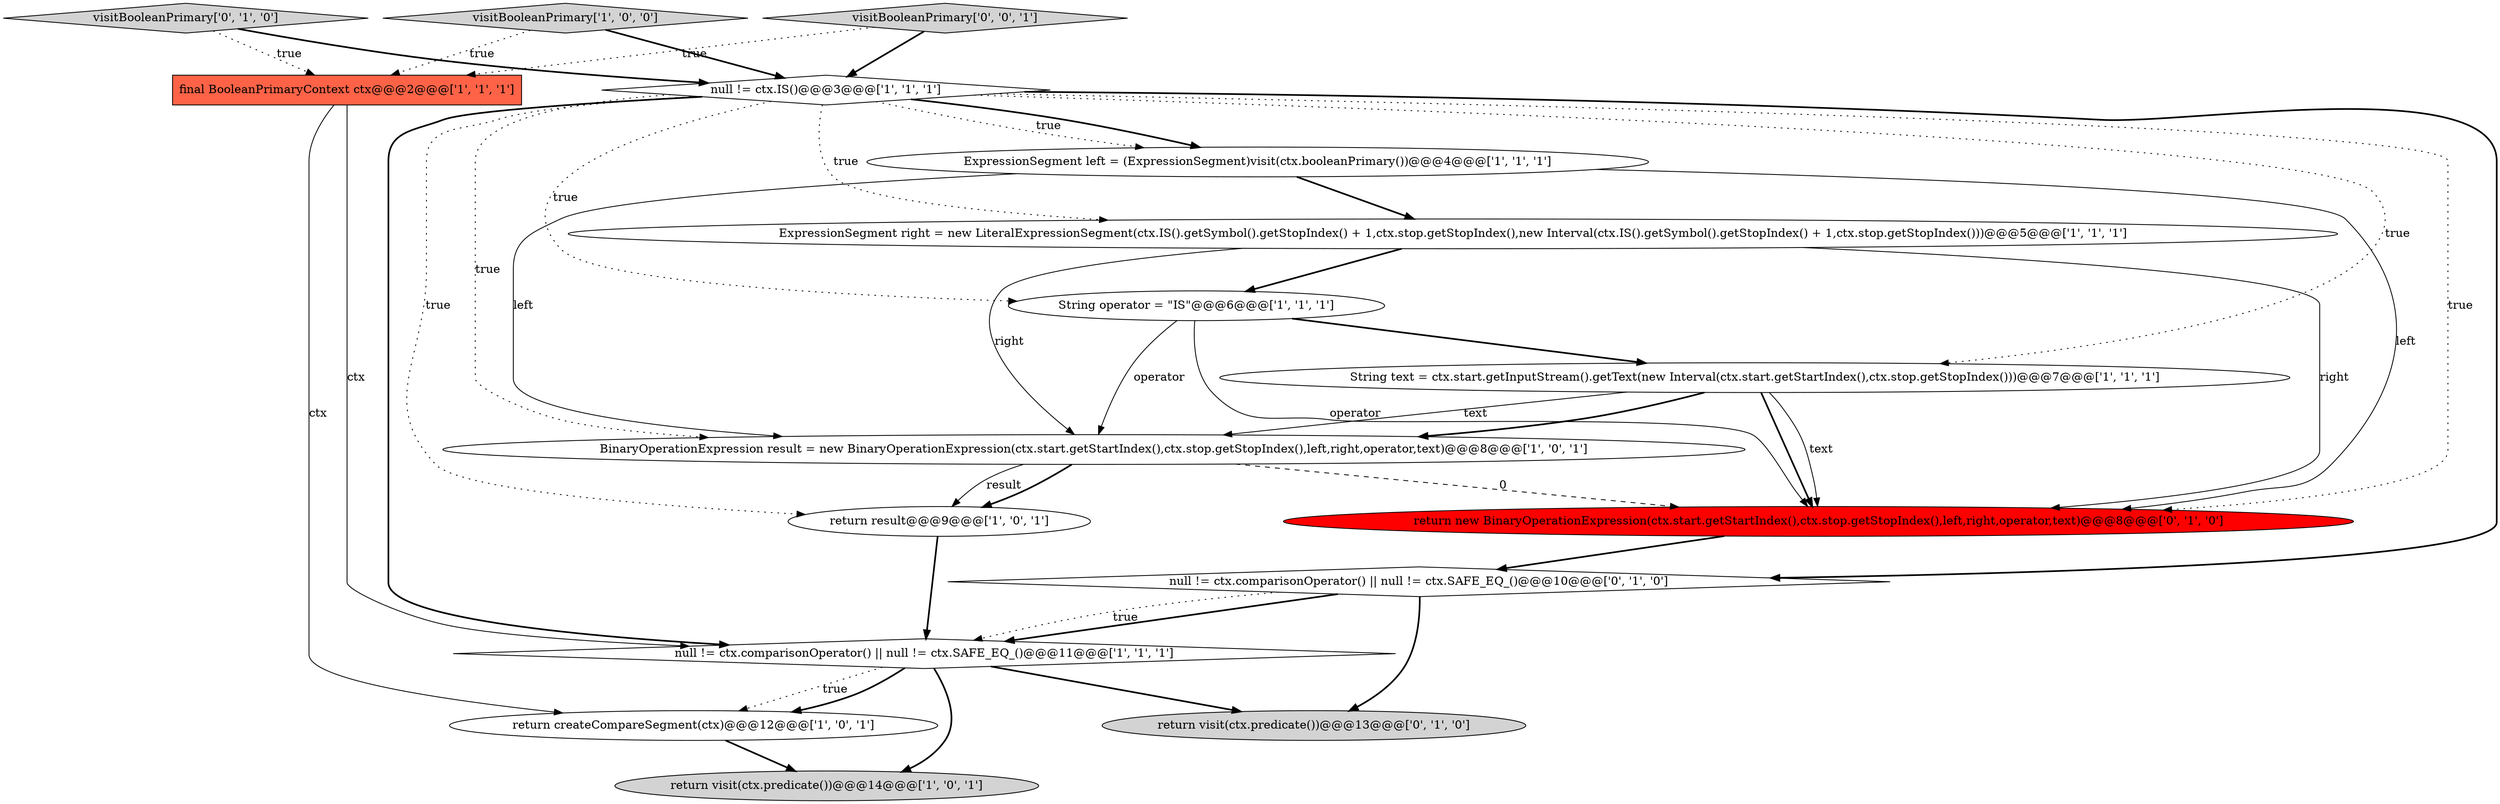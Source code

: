 digraph {
4 [style = filled, label = "final BooleanPrimaryContext ctx@@@2@@@['1', '1', '1']", fillcolor = tomato, shape = box image = "AAA0AAABBB1BBB"];
0 [style = filled, label = "ExpressionSegment left = (ExpressionSegment)visit(ctx.booleanPrimary())@@@4@@@['1', '1', '1']", fillcolor = white, shape = ellipse image = "AAA0AAABBB1BBB"];
10 [style = filled, label = "null != ctx.comparisonOperator() || null != ctx.SAFE_EQ_()@@@11@@@['1', '1', '1']", fillcolor = white, shape = diamond image = "AAA0AAABBB1BBB"];
1 [style = filled, label = "String text = ctx.start.getInputStream().getText(new Interval(ctx.start.getStartIndex(),ctx.stop.getStopIndex()))@@@7@@@['1', '1', '1']", fillcolor = white, shape = ellipse image = "AAA0AAABBB1BBB"];
13 [style = filled, label = "return visit(ctx.predicate())@@@13@@@['0', '1', '0']", fillcolor = lightgray, shape = ellipse image = "AAA0AAABBB2BBB"];
8 [style = filled, label = "String operator = \"IS\"@@@6@@@['1', '1', '1']", fillcolor = white, shape = ellipse image = "AAA0AAABBB1BBB"];
7 [style = filled, label = "null != ctx.IS()@@@3@@@['1', '1', '1']", fillcolor = white, shape = diamond image = "AAA0AAABBB1BBB"];
16 [style = filled, label = "visitBooleanPrimary['0', '0', '1']", fillcolor = lightgray, shape = diamond image = "AAA0AAABBB3BBB"];
9 [style = filled, label = "visitBooleanPrimary['1', '0', '0']", fillcolor = lightgray, shape = diamond image = "AAA0AAABBB1BBB"];
5 [style = filled, label = "return result@@@9@@@['1', '0', '1']", fillcolor = white, shape = ellipse image = "AAA0AAABBB1BBB"];
14 [style = filled, label = "visitBooleanPrimary['0', '1', '0']", fillcolor = lightgray, shape = diamond image = "AAA0AAABBB2BBB"];
15 [style = filled, label = "return new BinaryOperationExpression(ctx.start.getStartIndex(),ctx.stop.getStopIndex(),left,right,operator,text)@@@8@@@['0', '1', '0']", fillcolor = red, shape = ellipse image = "AAA1AAABBB2BBB"];
6 [style = filled, label = "BinaryOperationExpression result = new BinaryOperationExpression(ctx.start.getStartIndex(),ctx.stop.getStopIndex(),left,right,operator,text)@@@8@@@['1', '0', '1']", fillcolor = white, shape = ellipse image = "AAA0AAABBB1BBB"];
2 [style = filled, label = "return visit(ctx.predicate())@@@14@@@['1', '0', '1']", fillcolor = lightgray, shape = ellipse image = "AAA0AAABBB1BBB"];
11 [style = filled, label = "ExpressionSegment right = new LiteralExpressionSegment(ctx.IS().getSymbol().getStopIndex() + 1,ctx.stop.getStopIndex(),new Interval(ctx.IS().getSymbol().getStopIndex() + 1,ctx.stop.getStopIndex()))@@@5@@@['1', '1', '1']", fillcolor = white, shape = ellipse image = "AAA0AAABBB1BBB"];
12 [style = filled, label = "null != ctx.comparisonOperator() || null != ctx.SAFE_EQ_()@@@10@@@['0', '1', '0']", fillcolor = white, shape = diamond image = "AAA0AAABBB2BBB"];
3 [style = filled, label = "return createCompareSegment(ctx)@@@12@@@['1', '0', '1']", fillcolor = white, shape = ellipse image = "AAA0AAABBB1BBB"];
0->15 [style = solid, label="left"];
5->10 [style = bold, label=""];
7->6 [style = dotted, label="true"];
7->10 [style = bold, label=""];
7->12 [style = bold, label=""];
1->15 [style = bold, label=""];
16->7 [style = bold, label=""];
6->5 [style = solid, label="result"];
10->3 [style = dotted, label="true"];
0->6 [style = solid, label="left"];
0->11 [style = bold, label=""];
10->3 [style = bold, label=""];
7->0 [style = bold, label=""];
11->6 [style = solid, label="right"];
7->0 [style = dotted, label="true"];
16->4 [style = dotted, label="true"];
9->7 [style = bold, label=""];
7->15 [style = dotted, label="true"];
14->7 [style = bold, label=""];
7->5 [style = dotted, label="true"];
8->6 [style = solid, label="operator"];
8->1 [style = bold, label=""];
12->13 [style = bold, label=""];
6->5 [style = bold, label=""];
4->3 [style = solid, label="ctx"];
1->6 [style = bold, label=""];
11->15 [style = solid, label="right"];
12->10 [style = bold, label=""];
1->6 [style = solid, label="text"];
7->11 [style = dotted, label="true"];
12->10 [style = dotted, label="true"];
3->2 [style = bold, label=""];
10->13 [style = bold, label=""];
6->15 [style = dashed, label="0"];
8->15 [style = solid, label="operator"];
9->4 [style = dotted, label="true"];
11->8 [style = bold, label=""];
10->2 [style = bold, label=""];
15->12 [style = bold, label=""];
1->15 [style = solid, label="text"];
7->1 [style = dotted, label="true"];
7->8 [style = dotted, label="true"];
14->4 [style = dotted, label="true"];
4->10 [style = solid, label="ctx"];
}
